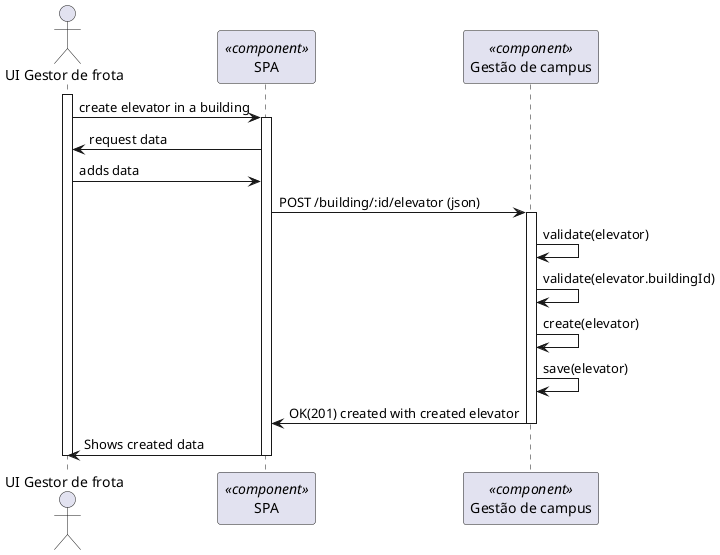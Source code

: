 @startuml
Actor "UI Gestor de frota" as User
participant "SPA" as Spa <<component>>
participant "Gestão de campus" as Controller <<component>>
activate User
User -> Spa: create elevator in a building
activate Spa
Spa -> User: request data

User -> Spa: adds data

Spa -> Controller : POST /building/:id/elevator (json)
activate Controller

Controller -> Controller : validate(elevator)
Controller -> Controller : validate(elevator.buildingId)
Controller -> Controller : create(elevator)
Controller -> Controller : save(elevator)

Controller -> Spa : OK(201) created with created elevator
deactivate Controller

Spa -> User : Shows created data
deactivate Spa
deactivate User
@enduml
